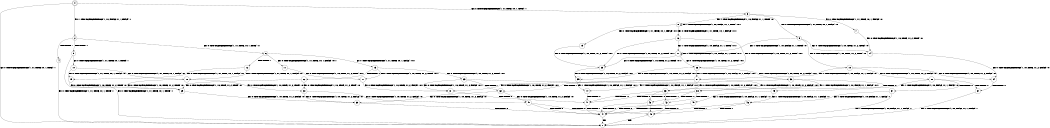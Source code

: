 digraph BCG {
size = "7, 10.5";
center = TRUE;
node [shape = circle];
0 [peripheries = 2];
0 -> 1 [label = "EX !0 !ATOMIC_EXCH_BRANCH (1, +1, TRUE, +0, 1, TRUE) !::"];
0 -> 2 [label = "EX !1 !ATOMIC_EXCH_BRANCH (1, +0, FALSE, +1, 1, FALSE) !::"];
0 -> 3 [label = "EX !0 !ATOMIC_EXCH_BRANCH (1, +1, TRUE, +0, 1, TRUE) !::"];
2 -> 4 [label = "TERMINATE !1"];
2 -> 5 [label = "TERMINATE !1"];
2 -> 6 [label = "EX !0 !ATOMIC_EXCH_BRANCH (1, +1, TRUE, +0, 1, TRUE) !:1:"];
3 -> 7 [label = "EX !0 !ATOMIC_EXCH_BRANCH (1, +1, TRUE, +0, 1, FALSE) !:0:"];
3 -> 8 [label = "EX !1 !ATOMIC_EXCH_BRANCH (1, +0, FALSE, +1, 1, TRUE) !:0:"];
3 -> 9 [label = "EX !0 !ATOMIC_EXCH_BRANCH (1, +1, TRUE, +0, 1, FALSE) !:0:"];
4 -> 1 [label = "EX !0 !ATOMIC_EXCH_BRANCH (1, +1, TRUE, +0, 1, TRUE) !::"];
5 -> 1 [label = "EX !0 !ATOMIC_EXCH_BRANCH (1, +1, TRUE, +0, 1, TRUE) !::"];
5 -> 10 [label = "EX !0 !ATOMIC_EXCH_BRANCH (1, +1, TRUE, +0, 1, TRUE) !::"];
6 -> 11 [label = "EX !0 !ATOMIC_EXCH_BRANCH (1, +1, TRUE, +0, 1, FALSE) !:0:1:"];
6 -> 12 [label = "TERMINATE !1"];
6 -> 13 [label = "EX !0 !ATOMIC_EXCH_BRANCH (1, +1, TRUE, +0, 1, FALSE) !:0:1:"];
7 -> 14 [label = "EX !0 !ATOMIC_EXCH_BRANCH (1, +0, TRUE, +1, 2, TRUE) !:0:"];
8 -> 15 [label = "EX !0 !ATOMIC_EXCH_BRANCH (1, +1, TRUE, +0, 1, FALSE) !:0:1:"];
8 -> 8 [label = "EX !1 !ATOMIC_EXCH_BRANCH (1, +0, FALSE, +1, 1, TRUE) !:0:1:"];
8 -> 16 [label = "EX !0 !ATOMIC_EXCH_BRANCH (1, +1, TRUE, +0, 1, FALSE) !:0:1:"];
9 -> 14 [label = "EX !0 !ATOMIC_EXCH_BRANCH (1, +0, TRUE, +1, 2, TRUE) !:0:"];
9 -> 17 [label = "EX !1 !ATOMIC_EXCH_BRANCH (1, +0, FALSE, +1, 1, TRUE) !:0:"];
9 -> 18 [label = "EX !0 !ATOMIC_EXCH_BRANCH (1, +0, TRUE, +1, 2, TRUE) !:0:"];
10 -> 19 [label = "EX !0 !ATOMIC_EXCH_BRANCH (1, +1, TRUE, +0, 1, FALSE) !:0:"];
10 -> 20 [label = "EX !0 !ATOMIC_EXCH_BRANCH (1, +1, TRUE, +0, 1, FALSE) !:0:"];
11 -> 21 [label = "EX !0 !ATOMIC_EXCH_BRANCH (1, +0, TRUE, +1, 2, TRUE) !:0:1:"];
12 -> 19 [label = "EX !0 !ATOMIC_EXCH_BRANCH (1, +1, TRUE, +0, 1, FALSE) !:0:"];
12 -> 20 [label = "EX !0 !ATOMIC_EXCH_BRANCH (1, +1, TRUE, +0, 1, FALSE) !:0:"];
13 -> 21 [label = "EX !0 !ATOMIC_EXCH_BRANCH (1, +0, TRUE, +1, 2, TRUE) !:0:1:"];
13 -> 22 [label = "TERMINATE !1"];
13 -> 23 [label = "EX !0 !ATOMIC_EXCH_BRANCH (1, +0, TRUE, +1, 2, TRUE) !:0:1:"];
14 -> 24 [label = "EX !0 !ATOMIC_EXCH_BRANCH (1, +0, TRUE, +1, 2, FALSE) !:0:"];
15 -> 25 [label = "EX !0 !ATOMIC_EXCH_BRANCH (1, +0, TRUE, +1, 2, TRUE) !:0:1:"];
16 -> 25 [label = "EX !0 !ATOMIC_EXCH_BRANCH (1, +0, TRUE, +1, 2, TRUE) !:0:1:"];
16 -> 17 [label = "EX !1 !ATOMIC_EXCH_BRANCH (1, +0, FALSE, +1, 1, TRUE) !:0:1:"];
16 -> 26 [label = "EX !0 !ATOMIC_EXCH_BRANCH (1, +0, TRUE, +1, 2, TRUE) !:0:1:"];
17 -> 25 [label = "EX !0 !ATOMIC_EXCH_BRANCH (1, +0, TRUE, +1, 2, TRUE) !:0:1:"];
17 -> 17 [label = "EX !1 !ATOMIC_EXCH_BRANCH (1, +0, FALSE, +1, 1, TRUE) !:0:1:"];
17 -> 26 [label = "EX !0 !ATOMIC_EXCH_BRANCH (1, +0, TRUE, +1, 2, TRUE) !:0:1:"];
18 -> 24 [label = "EX !0 !ATOMIC_EXCH_BRANCH (1, +0, TRUE, +1, 2, FALSE) !:0:"];
18 -> 27 [label = "EX !1 !ATOMIC_EXCH_BRANCH (1, +0, FALSE, +1, 1, FALSE) !:0:"];
18 -> 28 [label = "EX !0 !ATOMIC_EXCH_BRANCH (1, +0, TRUE, +1, 2, FALSE) !:0:"];
19 -> 29 [label = "EX !0 !ATOMIC_EXCH_BRANCH (1, +0, TRUE, +1, 2, TRUE) !:0:"];
20 -> 29 [label = "EX !0 !ATOMIC_EXCH_BRANCH (1, +0, TRUE, +1, 2, TRUE) !:0:"];
20 -> 30 [label = "EX !0 !ATOMIC_EXCH_BRANCH (1, +0, TRUE, +1, 2, TRUE) !:0:"];
21 -> 31 [label = "EX !0 !ATOMIC_EXCH_BRANCH (1, +0, TRUE, +1, 2, FALSE) !:0:1:"];
22 -> 29 [label = "EX !0 !ATOMIC_EXCH_BRANCH (1, +0, TRUE, +1, 2, TRUE) !:0:"];
22 -> 30 [label = "EX !0 !ATOMIC_EXCH_BRANCH (1, +0, TRUE, +1, 2, TRUE) !:0:"];
23 -> 31 [label = "EX !0 !ATOMIC_EXCH_BRANCH (1, +0, TRUE, +1, 2, FALSE) !:0:1:"];
23 -> 32 [label = "TERMINATE !1"];
23 -> 33 [label = "EX !0 !ATOMIC_EXCH_BRANCH (1, +0, TRUE, +1, 2, FALSE) !:0:1:"];
24 -> 34 [label = "TERMINATE !0"];
25 -> 35 [label = "EX !0 !ATOMIC_EXCH_BRANCH (1, +0, TRUE, +1, 2, FALSE) !:0:1:"];
26 -> 35 [label = "EX !0 !ATOMIC_EXCH_BRANCH (1, +0, TRUE, +1, 2, FALSE) !:0:1:"];
26 -> 27 [label = "EX !1 !ATOMIC_EXCH_BRANCH (1, +0, FALSE, +1, 1, FALSE) !:0:1:"];
26 -> 36 [label = "EX !0 !ATOMIC_EXCH_BRANCH (1, +0, TRUE, +1, 2, FALSE) !:0:1:"];
27 -> 31 [label = "EX !0 !ATOMIC_EXCH_BRANCH (1, +0, TRUE, +1, 2, FALSE) !:0:1:"];
27 -> 32 [label = "TERMINATE !1"];
27 -> 33 [label = "EX !0 !ATOMIC_EXCH_BRANCH (1, +0, TRUE, +1, 2, FALSE) !:0:1:"];
28 -> 34 [label = "TERMINATE !0"];
28 -> 37 [label = "TERMINATE !0"];
28 -> 38 [label = "EX !1 !ATOMIC_EXCH_BRANCH (1, +0, FALSE, +1, 1, FALSE) !:0:"];
29 -> 39 [label = "EX !0 !ATOMIC_EXCH_BRANCH (1, +0, TRUE, +1, 2, FALSE) !:0:"];
30 -> 39 [label = "EX !0 !ATOMIC_EXCH_BRANCH (1, +0, TRUE, +1, 2, FALSE) !:0:"];
30 -> 40 [label = "EX !0 !ATOMIC_EXCH_BRANCH (1, +0, TRUE, +1, 2, FALSE) !:0:"];
31 -> 41 [label = "TERMINATE !0"];
32 -> 39 [label = "EX !0 !ATOMIC_EXCH_BRANCH (1, +0, TRUE, +1, 2, FALSE) !:0:"];
32 -> 40 [label = "EX !0 !ATOMIC_EXCH_BRANCH (1, +0, TRUE, +1, 2, FALSE) !:0:"];
33 -> 41 [label = "TERMINATE !0"];
33 -> 42 [label = "TERMINATE !1"];
33 -> 43 [label = "TERMINATE !0"];
34 -> 1 [label = "EX !1 !ATOMIC_EXCH_BRANCH (1, +0, FALSE, +1, 1, FALSE) !::"];
35 -> 44 [label = "EX !1 !ATOMIC_EXCH_BRANCH (1, +0, FALSE, +1, 1, FALSE) !:0:1:"];
36 -> 44 [label = "EX !1 !ATOMIC_EXCH_BRANCH (1, +0, FALSE, +1, 1, FALSE) !:0:1:"];
36 -> 45 [label = "TERMINATE !0"];
36 -> 38 [label = "EX !1 !ATOMIC_EXCH_BRANCH (1, +0, FALSE, +1, 1, FALSE) !:0:1:"];
37 -> 1 [label = "EX !1 !ATOMIC_EXCH_BRANCH (1, +0, FALSE, +1, 1, FALSE) !::"];
37 -> 46 [label = "EX !1 !ATOMIC_EXCH_BRANCH (1, +0, FALSE, +1, 1, FALSE) !::"];
38 -> 41 [label = "TERMINATE !0"];
38 -> 42 [label = "TERMINATE !1"];
38 -> 43 [label = "TERMINATE !0"];
39 -> 47 [label = "TERMINATE !0"];
40 -> 47 [label = "TERMINATE !0"];
40 -> 48 [label = "TERMINATE !0"];
41 -> 47 [label = "TERMINATE !1"];
42 -> 47 [label = "TERMINATE !0"];
42 -> 48 [label = "TERMINATE !0"];
43 -> 47 [label = "TERMINATE !1"];
43 -> 48 [label = "TERMINATE !1"];
44 -> 41 [label = "TERMINATE !0"];
45 -> 49 [label = "EX !1 !ATOMIC_EXCH_BRANCH (1, +0, FALSE, +1, 1, FALSE) !:1:"];
45 -> 46 [label = "EX !1 !ATOMIC_EXCH_BRANCH (1, +0, FALSE, +1, 1, FALSE) !:1:"];
46 -> 47 [label = "TERMINATE !1"];
46 -> 48 [label = "TERMINATE !1"];
47 -> 1 [label = "exit"];
48 -> 1 [label = "exit"];
49 -> 47 [label = "TERMINATE !1"];
}
